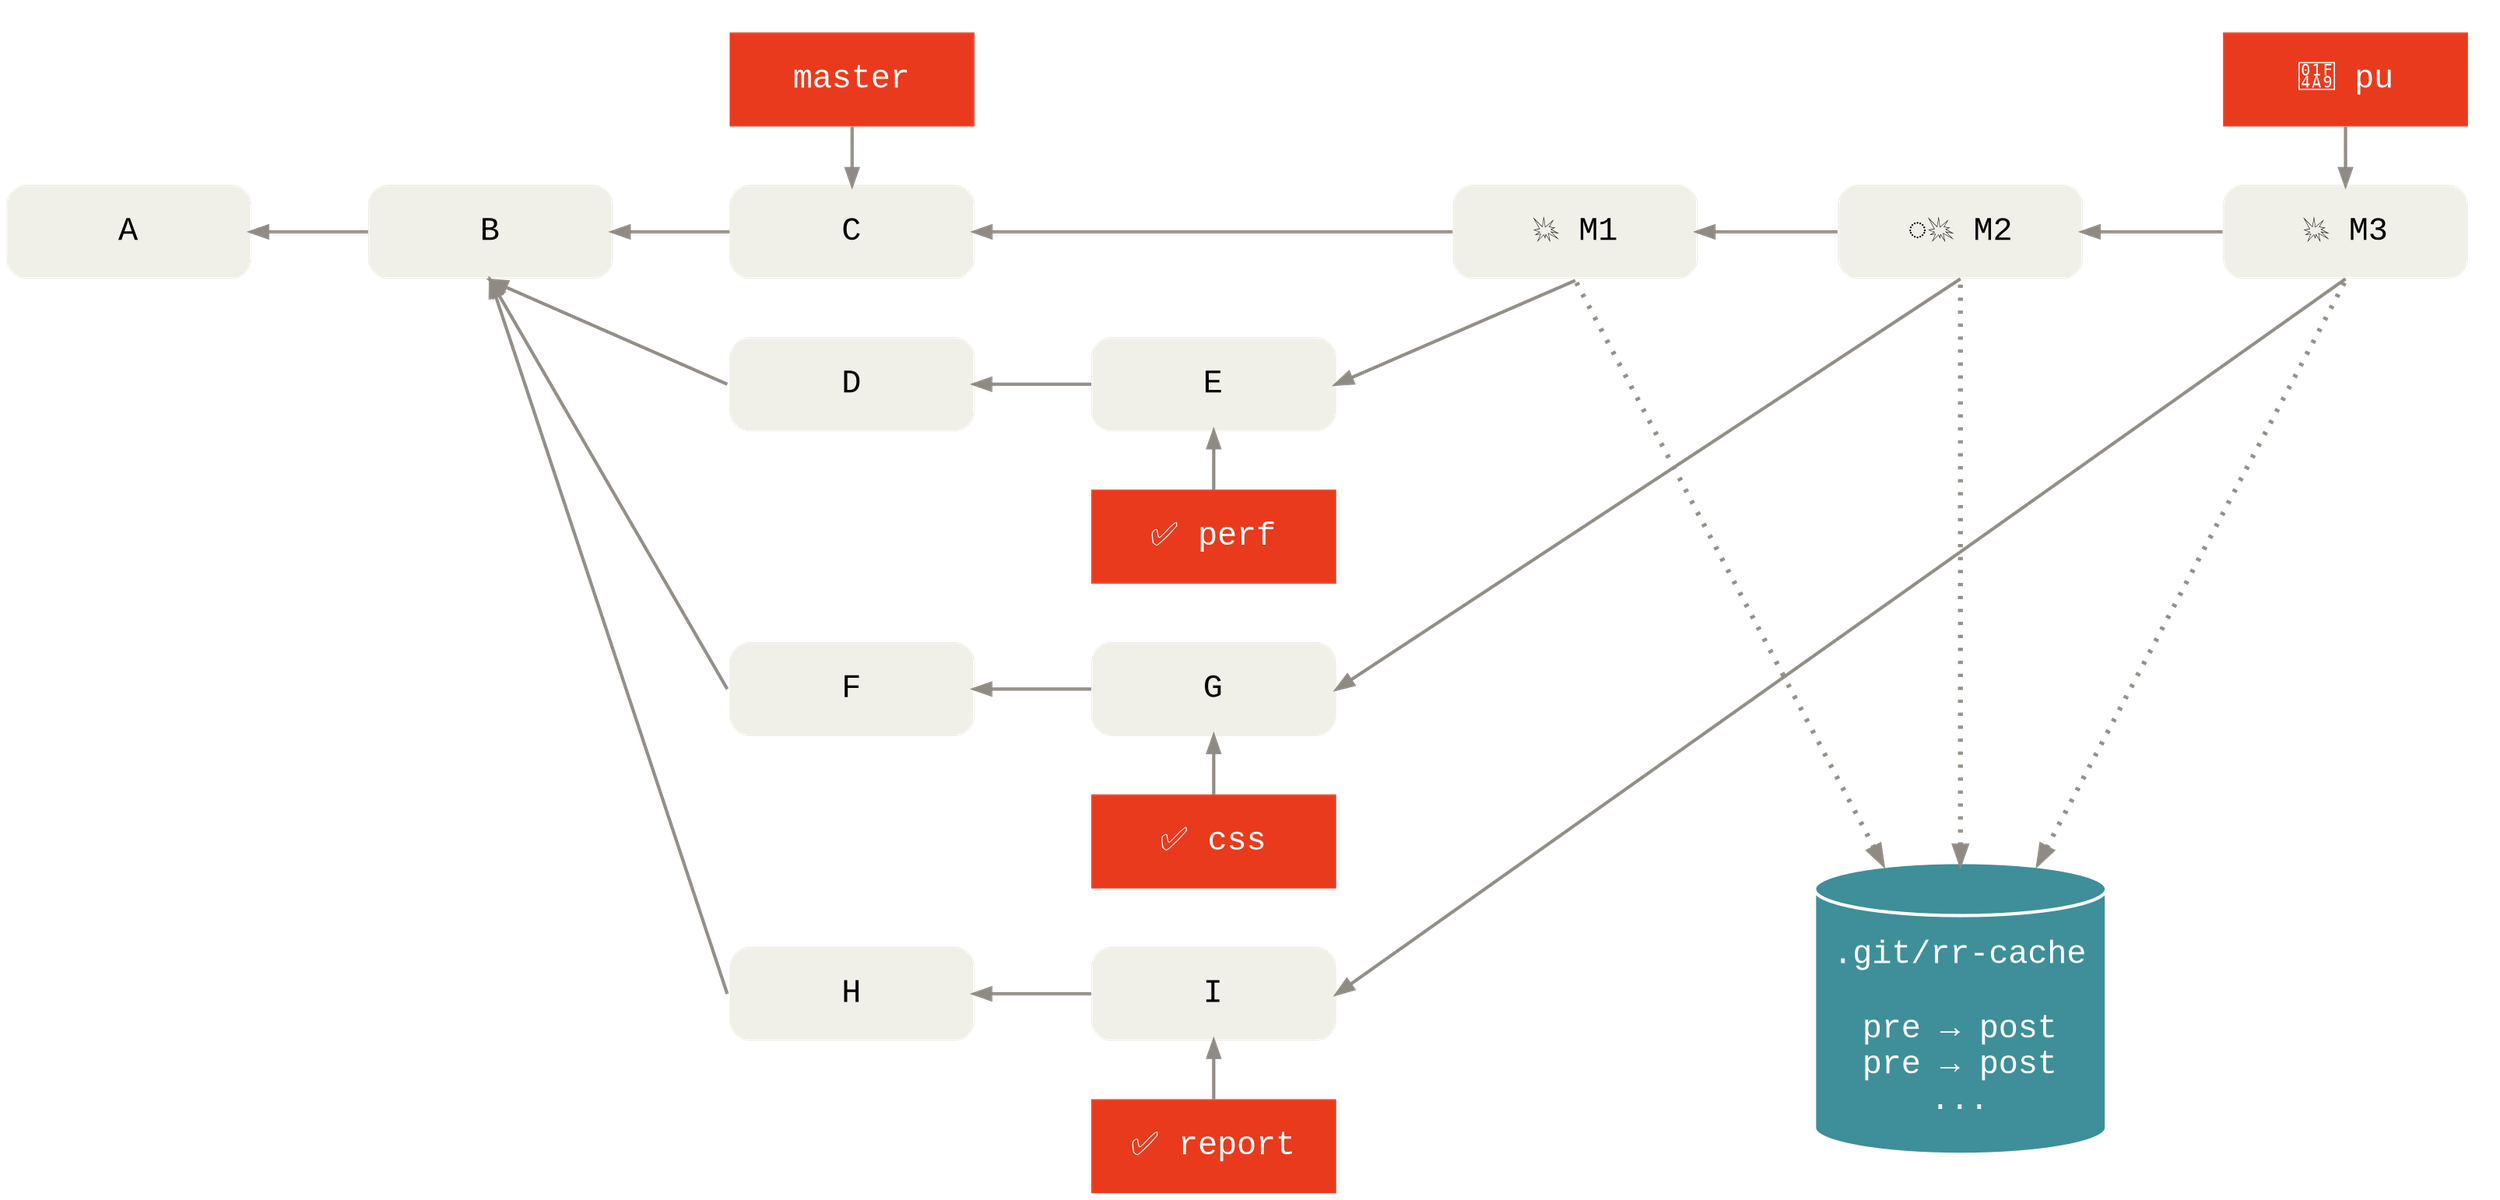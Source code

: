 digraph Git {
  bgcolor="transparent"

  rankdir=LR
  ranksep=1
  nodesep=.5
  splines=line

  edge [color="#8f8a83"
        penwidth=2
        dir="back"]
  node [shape=box
        fontname="Menlo, Monaco, Consolas, Lucida Console, Courier New, monospace"
        fontsize=20
        margin=".45,.25"
        width=2.1
        height=.8
        fixedsize=true
        penwidth=0]

  node [style="rounded,filled"
        fillcolor="#f0efe8"]
  node [group=master]
  A -> B -> C
  node [group=pu]
  M1 [label="💥 M1"]
  M2 [label="️️💥 M2"]
  M3 [label="💥 M3"]
  C -> M1 [weight=5]
  M1 -> M2 -> M3
  node [group=topic_perf]
  B:s -> D:w
  D -> E
  E:e -> M1:s
  node [group=topic_css]
  B:s -> F:w
  F -> G
  G:e -> M2:s
  node [group=topic_report]
  B:s -> H:w [weight=5]
  H -> I
  I:e -> M3:s

  node [style="filled"
        fontcolor="#ffffff"
        fillcolor="#e93a1d"]

  subgraph cluster_master {
    color=invis
    {
      rank=same
      C -> master
    }
  }

  subgraph cluster_pu {
    color=invis
    {
      rank=same
      pu [label="💩 pu"]
      M3 -> pu
    }
  }

  {
    rank=same
    perf [label="✅ perf"]
    E -> perf
  }

  {
    rank=same
    layout [label="✅ css"]
    G -> layout
  }

  {
    rank=same
    report [label="✅ report"]
    I -> report
  }

  node [shape=cylinder
        fillcolor="#3e8f99"
        color="#ffffff"
        penwidth=2
        width=2.5
        height=2.5]
  edge [constraint=false
        minlen=10
        style=dotted
        penwidth=3]
  {
    rank=same
    rr_cache [label="\n.git/rr-cache\n\npre → post\npre → post\n..."]
    rr_cache -> M2
  }
  rr_cache -> M1:s
  rr_cache -> M3:s
}
